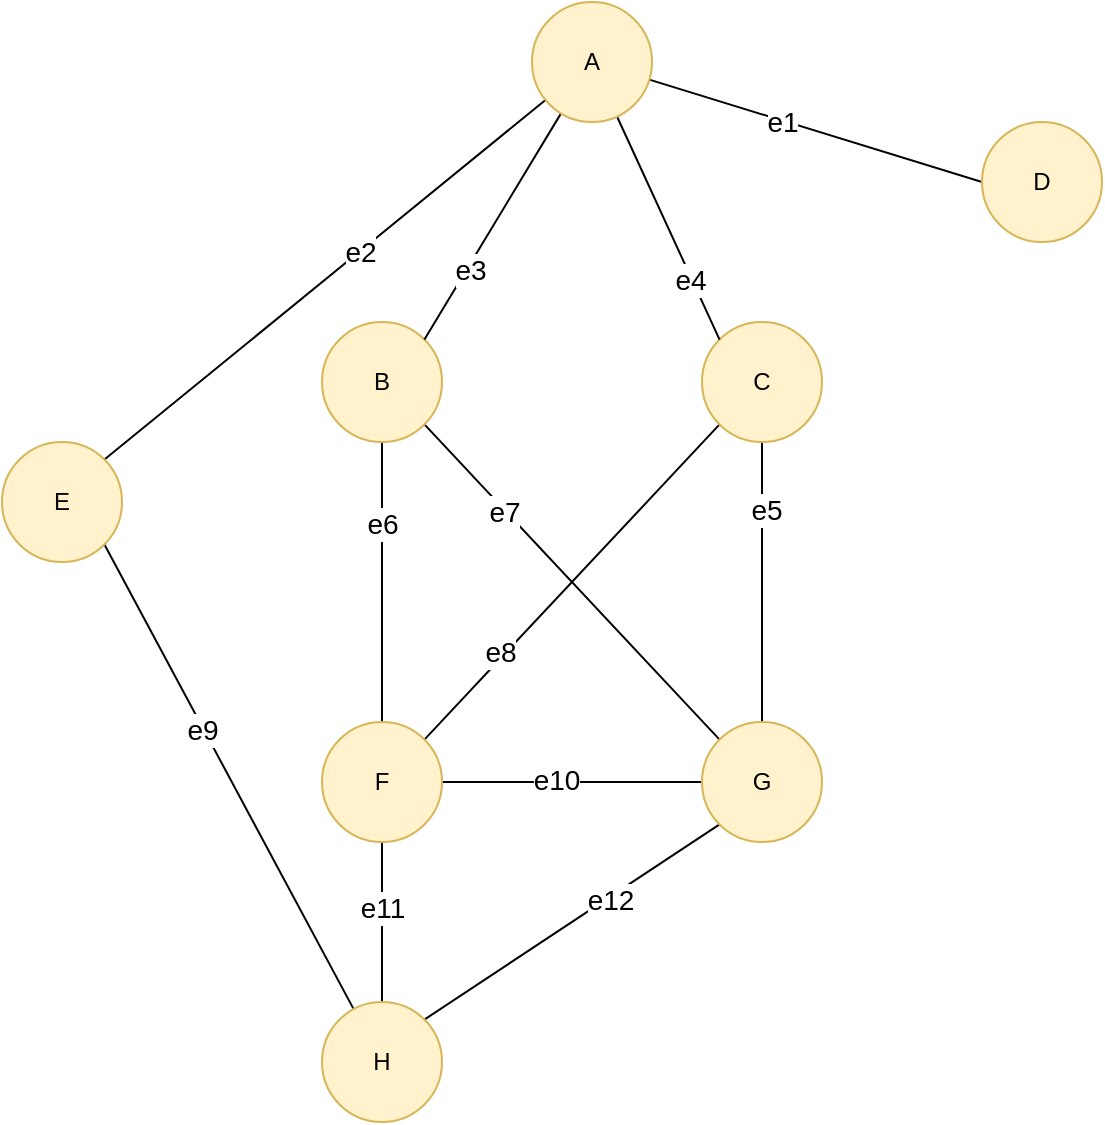 <mxfile version="15.7.1" type="device"><diagram id="ArXfymMFbH4wHPvi6KEe" name="Page-1"><mxGraphModel dx="1422" dy="773" grid="1" gridSize="10" guides="1" tooltips="1" connect="1" arrows="1" fold="1" page="1" pageScale="1" pageWidth="850" pageHeight="1100" math="0" shadow="0"><root><mxCell id="0"/><mxCell id="1" parent="0"/><mxCell id="yvcE-Fs04fKCbk7Za66G-16" style="edgeStyle=none;rounded=0;orthogonalLoop=1;jettySize=auto;html=1;exitX=0.5;exitY=1;exitDx=0;exitDy=0;entryX=0.5;entryY=0;entryDx=0;entryDy=0;endArrow=none;endFill=0;" edge="1" parent="1" source="yvcE-Fs04fKCbk7Za66G-1" target="yvcE-Fs04fKCbk7Za66G-3"><mxGeometry relative="1" as="geometry"/></mxCell><mxCell id="yvcE-Fs04fKCbk7Za66G-28" value="e6" style="edgeLabel;html=1;align=center;verticalAlign=middle;resizable=0;points=[];fontSize=14;" vertex="1" connectable="0" parent="yvcE-Fs04fKCbk7Za66G-16"><mxGeometry x="-0.412" relative="1" as="geometry"><mxPoint as="offset"/></mxGeometry></mxCell><mxCell id="yvcE-Fs04fKCbk7Za66G-17" style="edgeStyle=none;rounded=0;orthogonalLoop=1;jettySize=auto;html=1;exitX=1;exitY=1;exitDx=0;exitDy=0;entryX=0;entryY=0;entryDx=0;entryDy=0;endArrow=none;endFill=0;" edge="1" parent="1" source="yvcE-Fs04fKCbk7Za66G-1" target="yvcE-Fs04fKCbk7Za66G-4"><mxGeometry relative="1" as="geometry"/></mxCell><mxCell id="yvcE-Fs04fKCbk7Za66G-29" value="e7" style="edgeLabel;html=1;align=center;verticalAlign=middle;resizable=0;points=[];fontSize=14;" vertex="1" connectable="0" parent="yvcE-Fs04fKCbk7Za66G-17"><mxGeometry x="-0.456" y="-1" relative="1" as="geometry"><mxPoint as="offset"/></mxGeometry></mxCell><mxCell id="yvcE-Fs04fKCbk7Za66G-1" value="B" style="ellipse;whiteSpace=wrap;html=1;aspect=fixed;fillColor=#fff2cc;strokeColor=#d6b656;" vertex="1" parent="1"><mxGeometry x="290" y="250" width="60" height="60" as="geometry"/></mxCell><mxCell id="yvcE-Fs04fKCbk7Za66G-15" style="edgeStyle=none;rounded=0;orthogonalLoop=1;jettySize=auto;html=1;exitX=0.5;exitY=1;exitDx=0;exitDy=0;entryX=0.5;entryY=0;entryDx=0;entryDy=0;endArrow=none;endFill=0;" edge="1" parent="1" source="yvcE-Fs04fKCbk7Za66G-2" target="yvcE-Fs04fKCbk7Za66G-4"><mxGeometry relative="1" as="geometry"/></mxCell><mxCell id="yvcE-Fs04fKCbk7Za66G-27" value="e5" style="edgeLabel;html=1;align=center;verticalAlign=middle;resizable=0;points=[];fontSize=14;" vertex="1" connectable="0" parent="yvcE-Fs04fKCbk7Za66G-15"><mxGeometry x="-0.511" y="2" relative="1" as="geometry"><mxPoint as="offset"/></mxGeometry></mxCell><mxCell id="yvcE-Fs04fKCbk7Za66G-18" style="edgeStyle=none;rounded=0;orthogonalLoop=1;jettySize=auto;html=1;exitX=0;exitY=1;exitDx=0;exitDy=0;entryX=1;entryY=0;entryDx=0;entryDy=0;endArrow=none;endFill=0;" edge="1" parent="1" source="yvcE-Fs04fKCbk7Za66G-2" target="yvcE-Fs04fKCbk7Za66G-3"><mxGeometry relative="1" as="geometry"/></mxCell><mxCell id="yvcE-Fs04fKCbk7Za66G-30" value="e8" style="edgeLabel;html=1;align=center;verticalAlign=middle;resizable=0;points=[];fontSize=14;" vertex="1" connectable="0" parent="yvcE-Fs04fKCbk7Za66G-18"><mxGeometry x="0.462" y="-3" relative="1" as="geometry"><mxPoint as="offset"/></mxGeometry></mxCell><mxCell id="yvcE-Fs04fKCbk7Za66G-2" value="C" style="ellipse;whiteSpace=wrap;html=1;aspect=fixed;fillColor=#fff2cc;strokeColor=#d6b656;" vertex="1" parent="1"><mxGeometry x="480" y="250" width="60" height="60" as="geometry"/></mxCell><mxCell id="yvcE-Fs04fKCbk7Za66G-19" style="edgeStyle=none;rounded=0;orthogonalLoop=1;jettySize=auto;html=1;exitX=1;exitY=0.5;exitDx=0;exitDy=0;entryX=0;entryY=0.5;entryDx=0;entryDy=0;endArrow=none;endFill=0;" edge="1" parent="1" source="yvcE-Fs04fKCbk7Za66G-3" target="yvcE-Fs04fKCbk7Za66G-4"><mxGeometry relative="1" as="geometry"/></mxCell><mxCell id="yvcE-Fs04fKCbk7Za66G-32" value="e10" style="edgeLabel;html=1;align=center;verticalAlign=middle;resizable=0;points=[];fontSize=14;" vertex="1" connectable="0" parent="yvcE-Fs04fKCbk7Za66G-19"><mxGeometry x="-0.129" y="1" relative="1" as="geometry"><mxPoint as="offset"/></mxGeometry></mxCell><mxCell id="yvcE-Fs04fKCbk7Za66G-22" style="edgeStyle=none;rounded=0;orthogonalLoop=1;jettySize=auto;html=1;exitX=0.5;exitY=1;exitDx=0;exitDy=0;entryX=0.5;entryY=0;entryDx=0;entryDy=0;endArrow=none;endFill=0;" edge="1" parent="1" source="yvcE-Fs04fKCbk7Za66G-3" target="yvcE-Fs04fKCbk7Za66G-8"><mxGeometry relative="1" as="geometry"/></mxCell><mxCell id="yvcE-Fs04fKCbk7Za66G-33" value="e11" style="edgeLabel;html=1;align=center;verticalAlign=middle;resizable=0;points=[];fontSize=14;" vertex="1" connectable="0" parent="yvcE-Fs04fKCbk7Za66G-22"><mxGeometry x="-0.178" relative="1" as="geometry"><mxPoint as="offset"/></mxGeometry></mxCell><mxCell id="yvcE-Fs04fKCbk7Za66G-3" value="F" style="ellipse;whiteSpace=wrap;html=1;aspect=fixed;fillColor=#fff2cc;strokeColor=#d6b656;" vertex="1" parent="1"><mxGeometry x="290" y="450" width="60" height="60" as="geometry"/></mxCell><mxCell id="yvcE-Fs04fKCbk7Za66G-21" style="edgeStyle=none;rounded=0;orthogonalLoop=1;jettySize=auto;html=1;exitX=0;exitY=1;exitDx=0;exitDy=0;entryX=1;entryY=0;entryDx=0;entryDy=0;endArrow=none;endFill=0;" edge="1" parent="1" source="yvcE-Fs04fKCbk7Za66G-4" target="yvcE-Fs04fKCbk7Za66G-8"><mxGeometry relative="1" as="geometry"/></mxCell><mxCell id="yvcE-Fs04fKCbk7Za66G-34" value="e12" style="edgeLabel;html=1;align=center;verticalAlign=middle;resizable=0;points=[];fontSize=14;" vertex="1" connectable="0" parent="yvcE-Fs04fKCbk7Za66G-21"><mxGeometry x="-0.24" y="1" relative="1" as="geometry"><mxPoint as="offset"/></mxGeometry></mxCell><mxCell id="yvcE-Fs04fKCbk7Za66G-4" value="G" style="ellipse;whiteSpace=wrap;html=1;aspect=fixed;fillColor=#fff2cc;strokeColor=#d6b656;" vertex="1" parent="1"><mxGeometry x="480" y="450" width="60" height="60" as="geometry"/></mxCell><mxCell id="yvcE-Fs04fKCbk7Za66G-9" style="rounded=0;orthogonalLoop=1;jettySize=auto;html=1;entryX=1;entryY=0;entryDx=0;entryDy=0;endArrow=none;endFill=0;" edge="1" parent="1" source="yvcE-Fs04fKCbk7Za66G-5" target="yvcE-Fs04fKCbk7Za66G-1"><mxGeometry relative="1" as="geometry"/></mxCell><mxCell id="yvcE-Fs04fKCbk7Za66G-25" value="e3" style="edgeLabel;html=1;align=center;verticalAlign=middle;resizable=0;points=[];fontSize=14;" vertex="1" connectable="0" parent="yvcE-Fs04fKCbk7Za66G-9"><mxGeometry x="0.381" y="1" relative="1" as="geometry"><mxPoint as="offset"/></mxGeometry></mxCell><mxCell id="yvcE-Fs04fKCbk7Za66G-12" style="edgeStyle=none;rounded=0;orthogonalLoop=1;jettySize=auto;html=1;entryX=1;entryY=0;entryDx=0;entryDy=0;endArrow=none;endFill=0;" edge="1" parent="1" source="yvcE-Fs04fKCbk7Za66G-5" target="yvcE-Fs04fKCbk7Za66G-7"><mxGeometry relative="1" as="geometry"/></mxCell><mxCell id="yvcE-Fs04fKCbk7Za66G-24" value="e2" style="edgeLabel;html=1;align=center;verticalAlign=middle;resizable=0;points=[];fontSize=14;" vertex="1" connectable="0" parent="yvcE-Fs04fKCbk7Za66G-12"><mxGeometry x="-0.157" relative="1" as="geometry"><mxPoint as="offset"/></mxGeometry></mxCell><mxCell id="yvcE-Fs04fKCbk7Za66G-13" style="edgeStyle=none;rounded=0;orthogonalLoop=1;jettySize=auto;html=1;entryX=0;entryY=0;entryDx=0;entryDy=0;endArrow=none;endFill=0;" edge="1" parent="1" source="yvcE-Fs04fKCbk7Za66G-5" target="yvcE-Fs04fKCbk7Za66G-2"><mxGeometry relative="1" as="geometry"/></mxCell><mxCell id="yvcE-Fs04fKCbk7Za66G-26" value="e4" style="edgeLabel;html=1;align=center;verticalAlign=middle;resizable=0;points=[];fontSize=14;" vertex="1" connectable="0" parent="yvcE-Fs04fKCbk7Za66G-13"><mxGeometry x="0.461" y="-1" relative="1" as="geometry"><mxPoint as="offset"/></mxGeometry></mxCell><mxCell id="yvcE-Fs04fKCbk7Za66G-14" style="edgeStyle=none;rounded=0;orthogonalLoop=1;jettySize=auto;html=1;entryX=0;entryY=0.5;entryDx=0;entryDy=0;endArrow=none;endFill=0;" edge="1" parent="1" source="yvcE-Fs04fKCbk7Za66G-5" target="yvcE-Fs04fKCbk7Za66G-6"><mxGeometry relative="1" as="geometry"/></mxCell><mxCell id="yvcE-Fs04fKCbk7Za66G-23" value="e1" style="edgeLabel;html=1;align=center;verticalAlign=middle;resizable=0;points=[];fontSize=14;" vertex="1" connectable="0" parent="yvcE-Fs04fKCbk7Za66G-14"><mxGeometry x="-0.224" relative="1" as="geometry"><mxPoint x="2" y="1" as="offset"/></mxGeometry></mxCell><mxCell id="yvcE-Fs04fKCbk7Za66G-5" value="A" style="ellipse;whiteSpace=wrap;html=1;aspect=fixed;fillColor=#fff2cc;strokeColor=#d6b656;" vertex="1" parent="1"><mxGeometry x="395" y="90" width="60" height="60" as="geometry"/></mxCell><mxCell id="yvcE-Fs04fKCbk7Za66G-6" value="D" style="ellipse;whiteSpace=wrap;html=1;aspect=fixed;fillColor=#fff2cc;strokeColor=#d6b656;" vertex="1" parent="1"><mxGeometry x="620" y="150" width="60" height="60" as="geometry"/></mxCell><mxCell id="yvcE-Fs04fKCbk7Za66G-20" style="edgeStyle=none;rounded=0;orthogonalLoop=1;jettySize=auto;html=1;exitX=1;exitY=1;exitDx=0;exitDy=0;endArrow=none;endFill=0;" edge="1" parent="1" source="yvcE-Fs04fKCbk7Za66G-7" target="yvcE-Fs04fKCbk7Za66G-8"><mxGeometry relative="1" as="geometry"/></mxCell><mxCell id="yvcE-Fs04fKCbk7Za66G-31" value="e9" style="edgeLabel;html=1;align=center;verticalAlign=middle;resizable=0;points=[];fontSize=14;" vertex="1" connectable="0" parent="yvcE-Fs04fKCbk7Za66G-20"><mxGeometry x="-0.205" y="-1" relative="1" as="geometry"><mxPoint as="offset"/></mxGeometry></mxCell><mxCell id="yvcE-Fs04fKCbk7Za66G-7" value="E" style="ellipse;whiteSpace=wrap;html=1;aspect=fixed;fillColor=#fff2cc;strokeColor=#d6b656;" vertex="1" parent="1"><mxGeometry x="130" y="310" width="60" height="60" as="geometry"/></mxCell><mxCell id="yvcE-Fs04fKCbk7Za66G-8" value="H" style="ellipse;whiteSpace=wrap;html=1;aspect=fixed;fillColor=#fff2cc;strokeColor=#d6b656;" vertex="1" parent="1"><mxGeometry x="290" y="590" width="60" height="60" as="geometry"/></mxCell></root></mxGraphModel></diagram></mxfile>